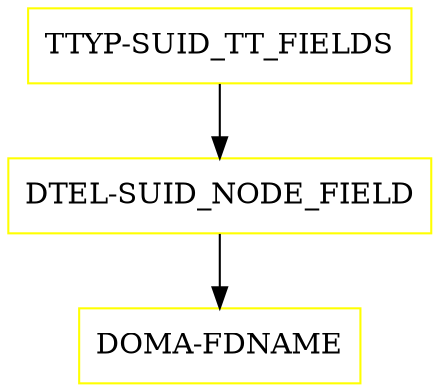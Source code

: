 digraph G {
  "TTYP-SUID_TT_FIELDS" [shape=box,color=yellow];
  "DTEL-SUID_NODE_FIELD" [shape=box,color=yellow,URL="./DTEL_SUID_NODE_FIELD.html"];
  "DOMA-FDNAME" [shape=box,color=yellow,URL="./DOMA_FDNAME.html"];
  "TTYP-SUID_TT_FIELDS" -> "DTEL-SUID_NODE_FIELD";
  "DTEL-SUID_NODE_FIELD" -> "DOMA-FDNAME";
}
